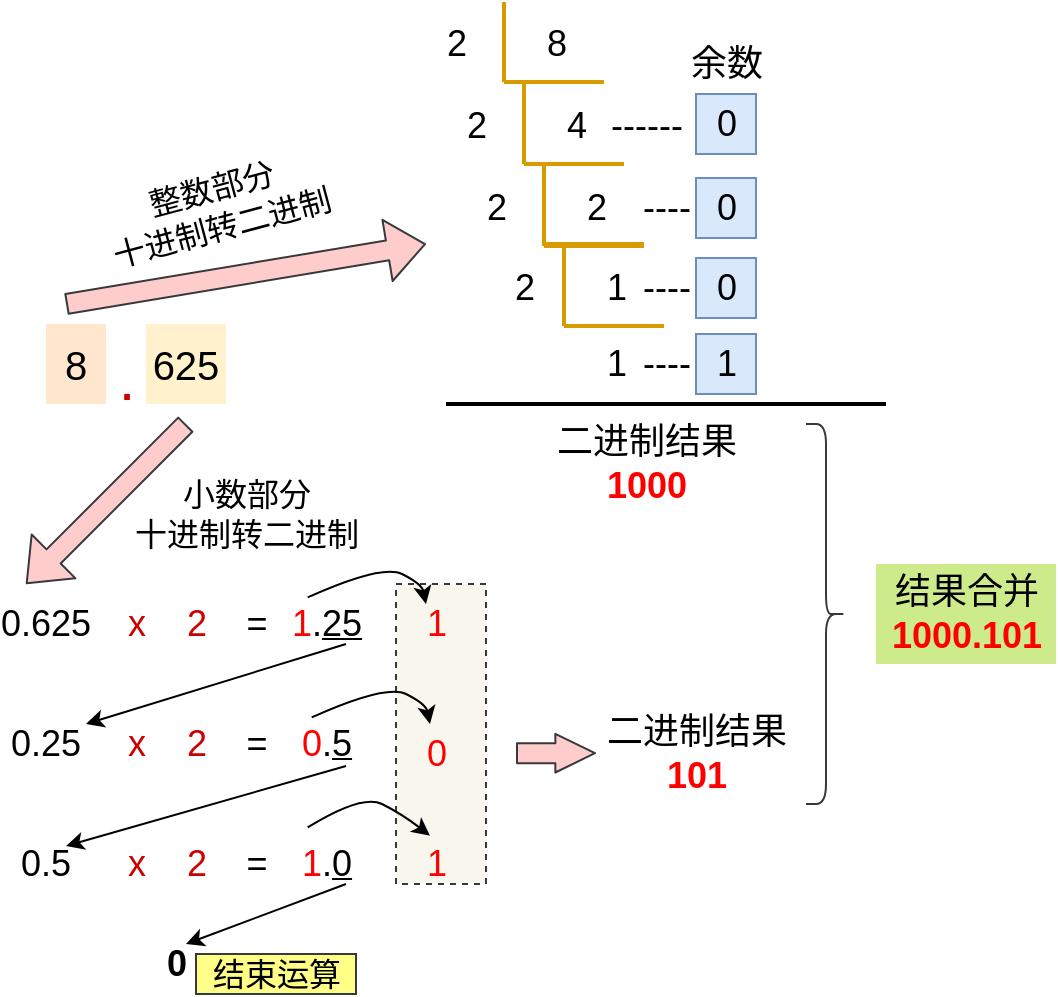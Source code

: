 <mxfile version="14.6.6" type="github">
  <diagram id="k4mikf-zmS6vdGfccf6G" name="第 1 页">
    <mxGraphModel dx="536" dy="430" grid="1" gridSize="10" guides="1" tooltips="1" connect="1" arrows="1" fold="1" page="1" pageScale="1" pageWidth="827" pageHeight="1169" math="0" shadow="0">
      <root>
        <mxCell id="0" />
        <mxCell id="1" parent="0" />
        <mxCell id="td3RKwtx5MvCXXFyS0El-77" value="" style="rounded=0;whiteSpace=wrap;html=1;fillColor=#f9f7ed;fontSize=18;align=left;dashed=1;strokeColor=#36393d;" parent="1" vertex="1">
          <mxGeometry x="345" y="370" width="45" height="150" as="geometry" />
        </mxCell>
        <mxCell id="td3RKwtx5MvCXXFyS0El-1" value="8" style="rounded=0;whiteSpace=wrap;html=1;fontSize=20;fillColor=#ffe6cc;strokeColor=none;" parent="1" vertex="1">
          <mxGeometry x="170" y="240" width="30" height="40" as="geometry" />
        </mxCell>
        <mxCell id="td3RKwtx5MvCXXFyS0El-2" value="" style="endArrow=none;html=1;fontSize=18;fillColor=#ffe6cc;strokeColor=#d79b00;strokeWidth=2;" parent="1" edge="1">
          <mxGeometry width="50" height="50" relative="1" as="geometry">
            <mxPoint x="399" y="119" as="sourcePoint" />
            <mxPoint x="399" y="79" as="targetPoint" />
          </mxGeometry>
        </mxCell>
        <mxCell id="td3RKwtx5MvCXXFyS0El-3" value="" style="endArrow=none;html=1;fontSize=18;fillColor=#ffe6cc;strokeColor=#d79b00;strokeWidth=2;" parent="1" edge="1">
          <mxGeometry width="50" height="50" relative="1" as="geometry">
            <mxPoint x="399" y="119" as="sourcePoint" />
            <mxPoint x="449" y="119" as="targetPoint" />
          </mxGeometry>
        </mxCell>
        <mxCell id="td3RKwtx5MvCXXFyS0El-4" value="8" style="text;html=1;align=center;verticalAlign=middle;resizable=0;points=[];autosize=1;fontSize=18;" parent="1" vertex="1">
          <mxGeometry x="410" y="85" width="30" height="30" as="geometry" />
        </mxCell>
        <mxCell id="td3RKwtx5MvCXXFyS0El-5" value="2" style="text;html=1;align=center;verticalAlign=middle;resizable=0;points=[];autosize=1;fontSize=18;" parent="1" vertex="1">
          <mxGeometry x="360" y="85" width="30" height="30" as="geometry" />
        </mxCell>
        <mxCell id="td3RKwtx5MvCXXFyS0El-6" value="" style="endArrow=none;html=1;fontSize=18;fillColor=#ffe6cc;strokeColor=#d79b00;strokeWidth=2;" parent="1" edge="1">
          <mxGeometry width="50" height="50" relative="1" as="geometry">
            <mxPoint x="409" y="160" as="sourcePoint" />
            <mxPoint x="409" y="120" as="targetPoint" />
          </mxGeometry>
        </mxCell>
        <mxCell id="td3RKwtx5MvCXXFyS0El-7" value="" style="endArrow=none;html=1;fontSize=18;fillColor=#ffe6cc;strokeColor=#d79b00;strokeWidth=2;" parent="1" edge="1">
          <mxGeometry width="50" height="50" relative="1" as="geometry">
            <mxPoint x="409" y="160" as="sourcePoint" />
            <mxPoint x="459" y="160" as="targetPoint" />
          </mxGeometry>
        </mxCell>
        <mxCell id="td3RKwtx5MvCXXFyS0El-8" value="4" style="text;html=1;align=center;verticalAlign=middle;resizable=0;points=[];autosize=1;fontSize=18;" parent="1" vertex="1">
          <mxGeometry x="420" y="126" width="30" height="30" as="geometry" />
        </mxCell>
        <mxCell id="td3RKwtx5MvCXXFyS0El-9" value="2" style="text;html=1;align=center;verticalAlign=middle;resizable=0;points=[];autosize=1;fontSize=18;" parent="1" vertex="1">
          <mxGeometry x="370" y="126" width="30" height="30" as="geometry" />
        </mxCell>
        <mxCell id="td3RKwtx5MvCXXFyS0El-10" value="" style="endArrow=none;html=1;fontSize=18;fillColor=#ffe6cc;strokeColor=#d79b00;strokeWidth=2;" parent="1" edge="1">
          <mxGeometry width="50" height="50" relative="1" as="geometry">
            <mxPoint x="409" y="160" as="sourcePoint" />
            <mxPoint x="459" y="160" as="targetPoint" />
          </mxGeometry>
        </mxCell>
        <mxCell id="td3RKwtx5MvCXXFyS0El-11" value="" style="endArrow=none;html=1;fontSize=18;fillColor=#ffe6cc;strokeColor=#d79b00;strokeWidth=2;" parent="1" edge="1">
          <mxGeometry width="50" height="50" relative="1" as="geometry">
            <mxPoint x="419" y="201" as="sourcePoint" />
            <mxPoint x="419" y="161" as="targetPoint" />
          </mxGeometry>
        </mxCell>
        <mxCell id="td3RKwtx5MvCXXFyS0El-12" value="" style="endArrow=none;html=1;fontSize=18;fillColor=#ffe6cc;strokeColor=#d79b00;strokeWidth=2;" parent="1" edge="1">
          <mxGeometry width="50" height="50" relative="1" as="geometry">
            <mxPoint x="419" y="201" as="sourcePoint" />
            <mxPoint x="469" y="201" as="targetPoint" />
          </mxGeometry>
        </mxCell>
        <mxCell id="td3RKwtx5MvCXXFyS0El-13" value="2" style="text;html=1;align=center;verticalAlign=middle;resizable=0;points=[];autosize=1;fontSize=18;" parent="1" vertex="1">
          <mxGeometry x="430" y="167" width="30" height="30" as="geometry" />
        </mxCell>
        <mxCell id="td3RKwtx5MvCXXFyS0El-14" value="2" style="text;html=1;align=center;verticalAlign=middle;resizable=0;points=[];autosize=1;fontSize=18;" parent="1" vertex="1">
          <mxGeometry x="380" y="167" width="30" height="30" as="geometry" />
        </mxCell>
        <mxCell id="td3RKwtx5MvCXXFyS0El-15" value="" style="endArrow=none;html=1;fontSize=18;fillColor=#ffe6cc;strokeColor=#d79b00;strokeWidth=2;" parent="1" edge="1">
          <mxGeometry width="50" height="50" relative="1" as="geometry">
            <mxPoint x="419" y="200" as="sourcePoint" />
            <mxPoint x="469" y="200" as="targetPoint" />
          </mxGeometry>
        </mxCell>
        <mxCell id="td3RKwtx5MvCXXFyS0El-16" value="" style="endArrow=none;html=1;fontSize=18;fillColor=#ffe6cc;strokeColor=#d79b00;strokeWidth=2;" parent="1" edge="1">
          <mxGeometry width="50" height="50" relative="1" as="geometry">
            <mxPoint x="419" y="200" as="sourcePoint" />
            <mxPoint x="469" y="200" as="targetPoint" />
          </mxGeometry>
        </mxCell>
        <mxCell id="td3RKwtx5MvCXXFyS0El-17" value="" style="endArrow=none;html=1;fontSize=18;fillColor=#ffe6cc;strokeColor=#d79b00;strokeWidth=2;" parent="1" edge="1">
          <mxGeometry width="50" height="50" relative="1" as="geometry">
            <mxPoint x="429" y="241" as="sourcePoint" />
            <mxPoint x="429" y="201" as="targetPoint" />
          </mxGeometry>
        </mxCell>
        <mxCell id="td3RKwtx5MvCXXFyS0El-18" value="" style="endArrow=none;html=1;fontSize=18;fillColor=#ffe6cc;strokeColor=#d79b00;strokeWidth=2;" parent="1" edge="1">
          <mxGeometry width="50" height="50" relative="1" as="geometry">
            <mxPoint x="429" y="241" as="sourcePoint" />
            <mxPoint x="479" y="241" as="targetPoint" />
          </mxGeometry>
        </mxCell>
        <mxCell id="td3RKwtx5MvCXXFyS0El-19" value="1" style="text;html=1;align=center;verticalAlign=middle;resizable=0;points=[];autosize=1;fontSize=18;" parent="1" vertex="1">
          <mxGeometry x="440" y="207" width="30" height="30" as="geometry" />
        </mxCell>
        <mxCell id="td3RKwtx5MvCXXFyS0El-20" value="2" style="text;html=1;align=center;verticalAlign=middle;resizable=0;points=[];autosize=1;fontSize=18;" parent="1" vertex="1">
          <mxGeometry x="394" y="207" width="30" height="30" as="geometry" />
        </mxCell>
        <mxCell id="td3RKwtx5MvCXXFyS0El-21" value="0" style="text;html=1;align=center;verticalAlign=middle;resizable=0;points=[];autosize=1;fontSize=18;fillColor=#dae8fc;strokeColor=#6c8ebf;" parent="1" vertex="1">
          <mxGeometry x="495" y="125" width="30" height="30" as="geometry" />
        </mxCell>
        <mxCell id="td3RKwtx5MvCXXFyS0El-22" value="0" style="text;html=1;align=center;verticalAlign=middle;resizable=0;points=[];autosize=1;fontSize=18;fillColor=#dae8fc;strokeColor=#6c8ebf;" parent="1" vertex="1">
          <mxGeometry x="495" y="167" width="30" height="30" as="geometry" />
        </mxCell>
        <mxCell id="td3RKwtx5MvCXXFyS0El-23" value="0" style="text;html=1;align=center;verticalAlign=middle;resizable=0;points=[];autosize=1;fontSize=18;fillColor=#dae8fc;strokeColor=#6c8ebf;" parent="1" vertex="1">
          <mxGeometry x="495" y="207" width="30" height="30" as="geometry" />
        </mxCell>
        <mxCell id="td3RKwtx5MvCXXFyS0El-24" value="1" style="text;html=1;align=center;verticalAlign=middle;resizable=0;points=[];autosize=1;fontSize=18;fillColor=#dae8fc;strokeColor=#6c8ebf;" parent="1" vertex="1">
          <mxGeometry x="495" y="245" width="30" height="30" as="geometry" />
        </mxCell>
        <mxCell id="td3RKwtx5MvCXXFyS0El-25" value="1" style="text;html=1;align=center;verticalAlign=middle;resizable=0;points=[];autosize=1;fontSize=18;" parent="1" vertex="1">
          <mxGeometry x="440" y="245" width="30" height="30" as="geometry" />
        </mxCell>
        <mxCell id="td3RKwtx5MvCXXFyS0El-26" value="余数" style="text;html=1;align=center;verticalAlign=middle;resizable=0;points=[];autosize=1;fontSize=18;" parent="1" vertex="1">
          <mxGeometry x="485" y="95" width="50" height="30" as="geometry" />
        </mxCell>
        <mxCell id="td3RKwtx5MvCXXFyS0El-27" value="------" style="text;html=1;align=center;verticalAlign=middle;resizable=0;points=[];autosize=1;fontSize=18;" parent="1" vertex="1">
          <mxGeometry x="445" y="126" width="50" height="30" as="geometry" />
        </mxCell>
        <mxCell id="td3RKwtx5MvCXXFyS0El-28" value="----" style="text;html=1;align=center;verticalAlign=middle;resizable=0;points=[];autosize=1;fontSize=18;" parent="1" vertex="1">
          <mxGeometry x="460" y="167" width="40" height="30" as="geometry" />
        </mxCell>
        <mxCell id="td3RKwtx5MvCXXFyS0El-29" value="----" style="text;html=1;align=center;verticalAlign=middle;resizable=0;points=[];autosize=1;fontSize=18;" parent="1" vertex="1">
          <mxGeometry x="460" y="207" width="40" height="30" as="geometry" />
        </mxCell>
        <mxCell id="td3RKwtx5MvCXXFyS0El-30" value="----" style="text;html=1;align=center;verticalAlign=middle;resizable=0;points=[];autosize=1;fontSize=18;" parent="1" vertex="1">
          <mxGeometry x="460" y="245" width="40" height="30" as="geometry" />
        </mxCell>
        <mxCell id="td3RKwtx5MvCXXFyS0El-31" value="" style="endArrow=none;html=1;strokeWidth=2;fontSize=16;" parent="1" edge="1">
          <mxGeometry width="50" height="50" relative="1" as="geometry">
            <mxPoint x="370" y="280" as="sourcePoint" />
            <mxPoint x="590" y="280" as="targetPoint" />
          </mxGeometry>
        </mxCell>
        <mxCell id="td3RKwtx5MvCXXFyS0El-32" value="二进制结果&lt;br style=&quot;font-size: 18px&quot;&gt;&lt;font color=&quot;#ff0000&quot; style=&quot;font-size: 18px&quot;&gt;&lt;b style=&quot;font-size: 18px&quot;&gt;1000&lt;/b&gt;&lt;/font&gt;" style="text;html=1;align=center;verticalAlign=middle;resizable=0;points=[];autosize=1;fontSize=18;" parent="1" vertex="1">
          <mxGeometry x="415" y="285" width="110" height="50" as="geometry" />
        </mxCell>
        <mxCell id="td3RKwtx5MvCXXFyS0El-33" value="" style="shape=flexArrow;endArrow=classic;html=1;strokeWidth=1;fontSize=16;fillColor=#ffcccc;strokeColor=#36393d;" parent="1" edge="1">
          <mxGeometry width="50" height="50" relative="1" as="geometry">
            <mxPoint x="180" y="230" as="sourcePoint" />
            <mxPoint x="360" y="200" as="targetPoint" />
          </mxGeometry>
        </mxCell>
        <mxCell id="td3RKwtx5MvCXXFyS0El-34" value="整数部分&lt;br style=&quot;font-size: 16px;&quot;&gt;十进制转二进制" style="text;html=1;align=center;verticalAlign=middle;resizable=0;points=[];autosize=1;fontSize=16;rotation=-15;" parent="1" vertex="1">
          <mxGeometry x="190" y="162" width="130" height="40" as="geometry" />
        </mxCell>
        <mxCell id="td3RKwtx5MvCXXFyS0El-35" value="625" style="rounded=0;whiteSpace=wrap;html=1;fontSize=20;fillColor=#fff2cc;strokeColor=none;" parent="1" vertex="1">
          <mxGeometry x="220" y="240" width="40" height="40" as="geometry" />
        </mxCell>
        <mxCell id="td3RKwtx5MvCXXFyS0El-36" value="." style="text;html=1;align=center;verticalAlign=middle;resizable=0;points=[];autosize=1;fontColor=#CC0000;fontStyle=1;fontSize=20;" parent="1" vertex="1">
          <mxGeometry x="200" y="255" width="20" height="30" as="geometry" />
        </mxCell>
        <mxCell id="td3RKwtx5MvCXXFyS0El-39" value="0.625" style="rounded=0;whiteSpace=wrap;html=1;fontSize=18;fillColor=none;strokeColor=none;" parent="1" vertex="1">
          <mxGeometry x="150" y="370" width="40" height="40" as="geometry" />
        </mxCell>
        <mxCell id="td3RKwtx5MvCXXFyS0El-40" value="x" style="text;html=1;align=center;verticalAlign=middle;resizable=0;points=[];autosize=1;fontSize=18;fontColor=#CC0000;" parent="1" vertex="1">
          <mxGeometry x="205" y="375" width="20" height="30" as="geometry" />
        </mxCell>
        <mxCell id="td3RKwtx5MvCXXFyS0El-42" value="2" style="text;html=1;align=center;verticalAlign=middle;resizable=0;points=[];autosize=1;fontSize=18;fontColor=#CC0000;" parent="1" vertex="1">
          <mxGeometry x="230" y="375" width="30" height="30" as="geometry" />
        </mxCell>
        <mxCell id="td3RKwtx5MvCXXFyS0El-43" value="=" style="text;html=1;align=center;verticalAlign=middle;resizable=0;points=[];autosize=1;fontSize=18;" parent="1" vertex="1">
          <mxGeometry x="260" y="375" width="30" height="30" as="geometry" />
        </mxCell>
        <mxCell id="td3RKwtx5MvCXXFyS0El-44" value="&lt;font color=&quot;#ff0000&quot;&gt;1&lt;/font&gt;.&lt;u style=&quot;font-size: 18px&quot;&gt;25&lt;/u&gt;" style="text;html=1;align=center;verticalAlign=middle;resizable=0;points=[];autosize=1;fontSize=18;fontColor=#000000;" parent="1" vertex="1">
          <mxGeometry x="285" y="375" width="50" height="30" as="geometry" />
        </mxCell>
        <mxCell id="td3RKwtx5MvCXXFyS0El-45" value="0.25" style="rounded=0;whiteSpace=wrap;html=1;fontSize=18;fillColor=none;strokeColor=none;" parent="1" vertex="1">
          <mxGeometry x="150" y="430" width="40" height="40" as="geometry" />
        </mxCell>
        <mxCell id="td3RKwtx5MvCXXFyS0El-46" value="x" style="text;html=1;align=center;verticalAlign=middle;resizable=0;points=[];autosize=1;fontSize=18;fontColor=#CC0000;" parent="1" vertex="1">
          <mxGeometry x="205" y="435" width="20" height="30" as="geometry" />
        </mxCell>
        <mxCell id="td3RKwtx5MvCXXFyS0El-47" value="2" style="text;html=1;align=center;verticalAlign=middle;resizable=0;points=[];autosize=1;fontSize=18;fontColor=#CC0000;" parent="1" vertex="1">
          <mxGeometry x="230" y="435" width="30" height="30" as="geometry" />
        </mxCell>
        <mxCell id="td3RKwtx5MvCXXFyS0El-48" value="=" style="text;html=1;align=center;verticalAlign=middle;resizable=0;points=[];autosize=1;fontSize=18;" parent="1" vertex="1">
          <mxGeometry x="260" y="435" width="30" height="30" as="geometry" />
        </mxCell>
        <mxCell id="td3RKwtx5MvCXXFyS0El-49" value="&lt;font color=&quot;#ff0000&quot;&gt;0&lt;/font&gt;.&lt;u style=&quot;font-size: 18px&quot;&gt;5&lt;/u&gt;" style="text;html=1;align=center;verticalAlign=middle;resizable=0;points=[];autosize=1;fontSize=18;fontColor=#000000;" parent="1" vertex="1">
          <mxGeometry x="290" y="435" width="40" height="30" as="geometry" />
        </mxCell>
        <mxCell id="td3RKwtx5MvCXXFyS0El-50" value="&lt;span style=&quot;font-size: 18px;&quot;&gt;0.5&lt;/span&gt;" style="rounded=0;whiteSpace=wrap;html=1;fontSize=18;fillColor=none;strokeColor=none;" parent="1" vertex="1">
          <mxGeometry x="150" y="490" width="40" height="40" as="geometry" />
        </mxCell>
        <mxCell id="td3RKwtx5MvCXXFyS0El-51" value="x" style="text;html=1;align=center;verticalAlign=middle;resizable=0;points=[];autosize=1;fontSize=18;fontColor=#CC0000;" parent="1" vertex="1">
          <mxGeometry x="205" y="495" width="20" height="30" as="geometry" />
        </mxCell>
        <mxCell id="td3RKwtx5MvCXXFyS0El-52" value="2" style="text;html=1;align=center;verticalAlign=middle;resizable=0;points=[];autosize=1;fontSize=18;fontColor=#CC0000;" parent="1" vertex="1">
          <mxGeometry x="230" y="495" width="30" height="30" as="geometry" />
        </mxCell>
        <mxCell id="td3RKwtx5MvCXXFyS0El-53" value="=" style="text;html=1;align=center;verticalAlign=middle;resizable=0;points=[];autosize=1;fontSize=18;" parent="1" vertex="1">
          <mxGeometry x="260" y="495" width="30" height="30" as="geometry" />
        </mxCell>
        <mxCell id="td3RKwtx5MvCXXFyS0El-54" value="&lt;font color=&quot;#ff0000&quot;&gt;1&lt;/font&gt;.&lt;u style=&quot;font-size: 18px&quot;&gt;0&lt;/u&gt;" style="text;html=1;align=center;verticalAlign=middle;resizable=0;points=[];autosize=1;fontSize=18;fontColor=#000000;" parent="1" vertex="1">
          <mxGeometry x="290" y="495" width="40" height="30" as="geometry" />
        </mxCell>
        <mxCell id="td3RKwtx5MvCXXFyS0El-63" value="" style="endArrow=classic;html=1;fontSize=18;fontColor=#000000;entryX=1;entryY=0.25;entryDx=0;entryDy=0;" parent="1" target="td3RKwtx5MvCXXFyS0El-45" edge="1">
          <mxGeometry width="50" height="50" relative="1" as="geometry">
            <mxPoint x="320" y="400" as="sourcePoint" />
            <mxPoint x="130" y="420" as="targetPoint" />
          </mxGeometry>
        </mxCell>
        <mxCell id="td3RKwtx5MvCXXFyS0El-64" value="" style="endArrow=classic;html=1;fontSize=18;fontColor=#000000;" parent="1" edge="1">
          <mxGeometry width="50" height="50" relative="1" as="geometry">
            <mxPoint x="320" y="461" as="sourcePoint" />
            <mxPoint x="180" y="501" as="targetPoint" />
          </mxGeometry>
        </mxCell>
        <mxCell id="td3RKwtx5MvCXXFyS0El-65" value="" style="endArrow=classic;html=1;fontSize=16;fontColor=#000000;" parent="1" edge="1">
          <mxGeometry width="50" height="50" relative="1" as="geometry">
            <mxPoint x="320" y="520" as="sourcePoint" />
            <mxPoint x="240" y="550" as="targetPoint" />
          </mxGeometry>
        </mxCell>
        <mxCell id="td3RKwtx5MvCXXFyS0El-66" value="0" style="text;html=1;align=center;verticalAlign=middle;resizable=0;points=[];autosize=1;fontSize=18;fontColor=#000000;fontStyle=1" parent="1" vertex="1">
          <mxGeometry x="220" y="545" width="30" height="30" as="geometry" />
        </mxCell>
        <mxCell id="td3RKwtx5MvCXXFyS0El-67" value="结束运算" style="text;html=1;align=center;verticalAlign=middle;resizable=0;points=[];autosize=1;fontSize=16;fillColor=#ffff88;strokeColor=#36393d;" parent="1" vertex="1">
          <mxGeometry x="245" y="555" width="80" height="20" as="geometry" />
        </mxCell>
        <mxCell id="td3RKwtx5MvCXXFyS0El-68" value="&lt;font&gt;1&lt;/font&gt;" style="text;html=1;align=center;verticalAlign=middle;resizable=0;points=[];autosize=1;fontSize=18;fontColor=#FF0000;" parent="1" vertex="1">
          <mxGeometry x="350" y="375" width="30" height="30" as="geometry" />
        </mxCell>
        <mxCell id="td3RKwtx5MvCXXFyS0El-71" value="1" style="text;html=1;align=center;verticalAlign=middle;resizable=0;points=[];autosize=1;fontSize=18;fontColor=#FF0000;" parent="1" vertex="1">
          <mxGeometry x="350" y="495" width="30" height="30" as="geometry" />
        </mxCell>
        <mxCell id="td3RKwtx5MvCXXFyS0El-72" value="0" style="text;html=1;align=center;verticalAlign=middle;resizable=0;points=[];autosize=1;fontSize=18;fontColor=#FF0000;" parent="1" vertex="1">
          <mxGeometry x="350" y="440" width="30" height="30" as="geometry" />
        </mxCell>
        <mxCell id="td3RKwtx5MvCXXFyS0El-73" value="" style="curved=1;endArrow=classic;html=1;fontSize=18;fontColor=#FF0000;exitX=0.321;exitY=0.056;exitDx=0;exitDy=0;exitPerimeter=0;" parent="1" source="td3RKwtx5MvCXXFyS0El-49" target="td3RKwtx5MvCXXFyS0El-72" edge="1">
          <mxGeometry width="50" height="50" relative="1" as="geometry">
            <mxPoint x="490" y="520" as="sourcePoint" />
            <mxPoint x="540" y="470" as="targetPoint" />
            <Array as="points">
              <mxPoint x="340" y="420" />
              <mxPoint x="360" y="430" />
            </Array>
          </mxGeometry>
        </mxCell>
        <mxCell id="td3RKwtx5MvCXXFyS0El-74" value="" style="curved=1;endArrow=classic;html=1;fontSize=18;fontColor=#FF0000;exitX=0.571;exitY=0.056;exitDx=0;exitDy=0;exitPerimeter=0;entryX=0.4;entryY=0.028;entryDx=0;entryDy=0;entryPerimeter=0;" parent="1" target="td3RKwtx5MvCXXFyS0El-71" edge="1">
          <mxGeometry width="50" height="50" relative="1" as="geometry">
            <mxPoint x="300.84" y="491.68" as="sourcePoint" />
            <mxPoint x="350" y="495" as="targetPoint" />
            <Array as="points">
              <mxPoint x="328" y="475" />
              <mxPoint x="348" y="485" />
            </Array>
          </mxGeometry>
        </mxCell>
        <mxCell id="td3RKwtx5MvCXXFyS0El-75" value="" style="curved=1;endArrow=classic;html=1;fontSize=18;fontColor=#FF0000;exitX=0.321;exitY=0.056;exitDx=0;exitDy=0;exitPerimeter=0;" parent="1" edge="1">
          <mxGeometry width="50" height="50" relative="1" as="geometry">
            <mxPoint x="300.84" y="376.68" as="sourcePoint" />
            <mxPoint x="360" y="380" as="targetPoint" />
            <Array as="points">
              <mxPoint x="338" y="360" />
              <mxPoint x="358" y="370" />
            </Array>
          </mxGeometry>
        </mxCell>
        <mxCell id="td3RKwtx5MvCXXFyS0El-78" value="" style="shape=flexArrow;endArrow=classic;html=1;fontSize=18;fontColor=#FF0000;endWidth=8.333;endSize=6.275;fillColor=#ffcccc;strokeColor=#36393d;" parent="1" edge="1">
          <mxGeometry width="50" height="50" relative="1" as="geometry">
            <mxPoint x="405" y="454.58" as="sourcePoint" />
            <mxPoint x="445" y="454.58" as="targetPoint" />
          </mxGeometry>
        </mxCell>
        <mxCell id="td3RKwtx5MvCXXFyS0El-79" value="&lt;font color=&quot;#000000&quot;&gt;二进制结果&lt;/font&gt;&lt;br&gt;&lt;b&gt;101&lt;/b&gt;" style="text;html=1;align=center;verticalAlign=middle;resizable=0;points=[];autosize=1;fontSize=18;fontColor=#FF0000;" parent="1" vertex="1">
          <mxGeometry x="440" y="430" width="110" height="50" as="geometry" />
        </mxCell>
        <mxCell id="td3RKwtx5MvCXXFyS0El-82" value="" style="shape=flexArrow;endArrow=classic;html=1;strokeWidth=1;fontSize=16;fillColor=#ffcccc;strokeColor=#36393d;entryX=0.25;entryY=0;entryDx=0;entryDy=0;" parent="1" target="td3RKwtx5MvCXXFyS0El-39" edge="1">
          <mxGeometry width="50" height="50" relative="1" as="geometry">
            <mxPoint x="240" y="290" as="sourcePoint" />
            <mxPoint x="380" y="255" as="targetPoint" />
          </mxGeometry>
        </mxCell>
        <mxCell id="td3RKwtx5MvCXXFyS0El-83" value="小数部分&lt;br style=&quot;font-size: 16px;&quot;&gt;十进制转二进制" style="text;html=1;align=center;verticalAlign=middle;resizable=0;points=[];autosize=1;fontSize=16;" parent="1" vertex="1">
          <mxGeometry x="205" y="315" width="130" height="40" as="geometry" />
        </mxCell>
        <mxCell id="td3RKwtx5MvCXXFyS0El-84" value="" style="shape=curlyBracket;whiteSpace=wrap;html=1;rounded=1;fillColor=#ffcc99;fontSize=16;align=left;rotation=-180;strokeColor=#36393d;" parent="1" vertex="1">
          <mxGeometry x="550" y="290" width="20" height="190" as="geometry" />
        </mxCell>
        <mxCell id="td3RKwtx5MvCXXFyS0El-85" value="结果合并&lt;br style=&quot;font-size: 18px&quot;&gt;&lt;font color=&quot;#ff0000&quot; style=&quot;font-size: 18px&quot;&gt;&lt;b style=&quot;font-size: 18px&quot;&gt;1000.101&lt;/b&gt;&lt;/font&gt;" style="text;html=1;align=center;verticalAlign=middle;resizable=0;points=[];autosize=1;fontSize=18;fillColor=#cdeb8b;" parent="1" vertex="1">
          <mxGeometry x="585" y="360" width="90" height="50" as="geometry" />
        </mxCell>
      </root>
    </mxGraphModel>
  </diagram>
</mxfile>
